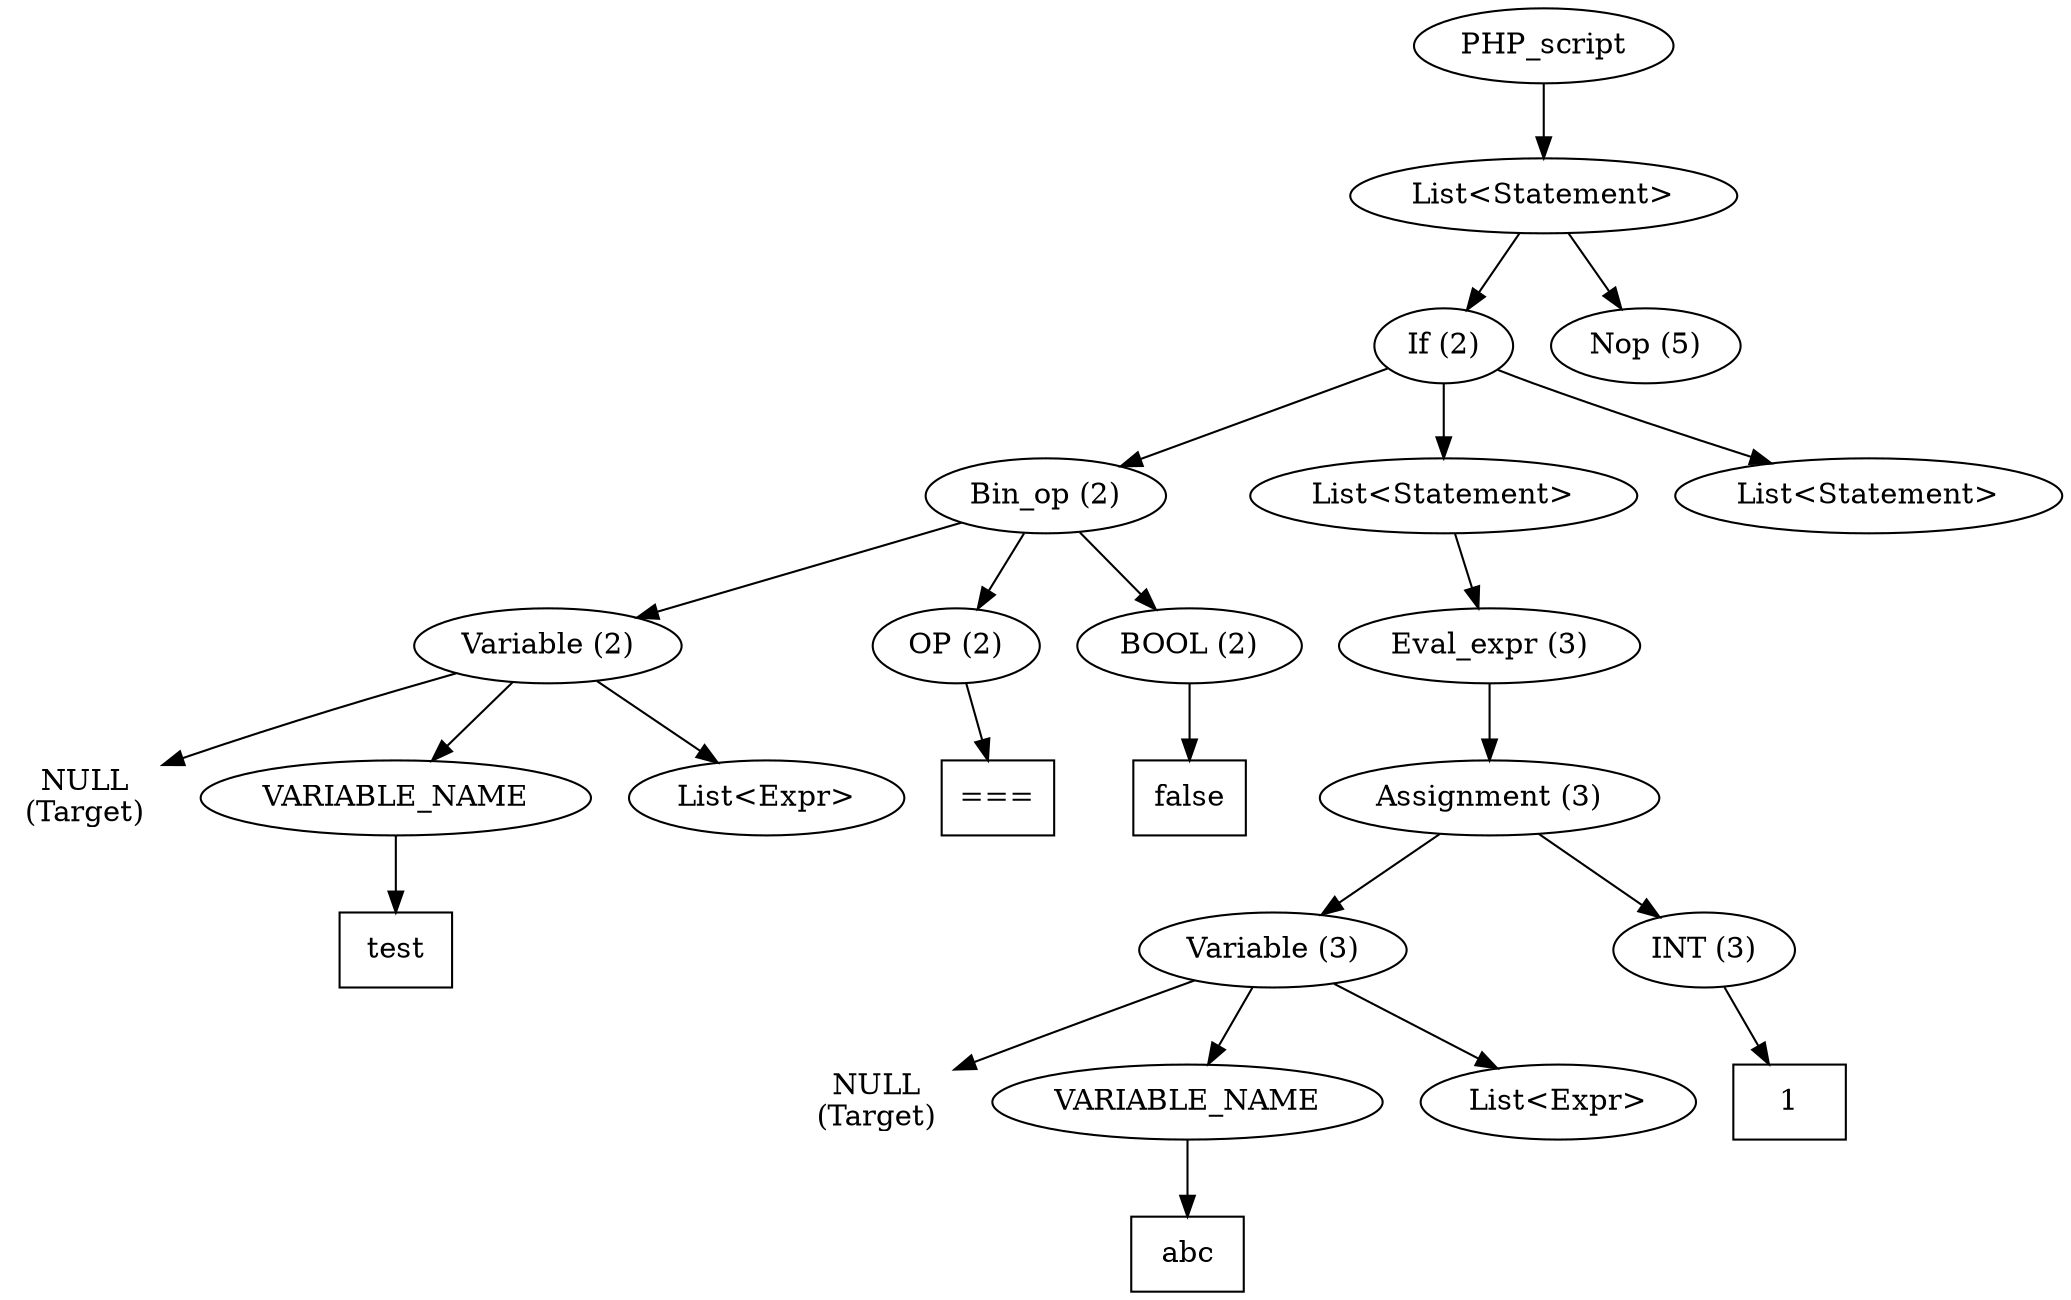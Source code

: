 /*
 * AST in dot format generated by phc -- the PHP compiler
 */

digraph AST {
ordering=out;
node_0 [label="PHP_script"];
node_1 [label="List<Statement>"];
node_0 -> node_1;
node_2 [label="If (2)"];
node_1 -> node_2;
node_3 [label="Bin_op (2)"];
node_2 -> node_3;
node_4 [label="Variable (2)"];
node_3 -> node_4;
node_5 [label="NULL\n(Target)", shape=plaintext]
node_4 -> node_5;
node_6 [label="VARIABLE_NAME"];
node_4 -> node_6;
node_7 [label="test", shape=box]
node_6 -> node_7;
node_8 [label="List<Expr>"];
node_4 -> node_8;
node_9 [label="OP (2)"];
node_3 -> node_9;
node_10 [label="===", shape=box]
node_9 -> node_10;
node_11 [label="BOOL (2)"];
node_3 -> node_11;
node_12 [label="false", shape=box]
node_11 -> node_12;
node_13 [label="List<Statement>"];
node_2 -> node_13;
node_14 [label="Eval_expr (3)"];
node_13 -> node_14;
node_15 [label="Assignment (3)"];
node_14 -> node_15;
node_16 [label="Variable (3)"];
node_15 -> node_16;
node_17 [label="NULL\n(Target)", shape=plaintext]
node_16 -> node_17;
node_18 [label="VARIABLE_NAME"];
node_16 -> node_18;
node_19 [label="abc", shape=box]
node_18 -> node_19;
node_20 [label="List<Expr>"];
node_16 -> node_20;
node_21 [label="INT (3)"];
node_15 -> node_21;
node_22 [label="1", shape=box]
node_21 -> node_22;
node_23 [label="List<Statement>"];
node_2 -> node_23;
node_24 [label="Nop (5)"];
node_1 -> node_24;
}